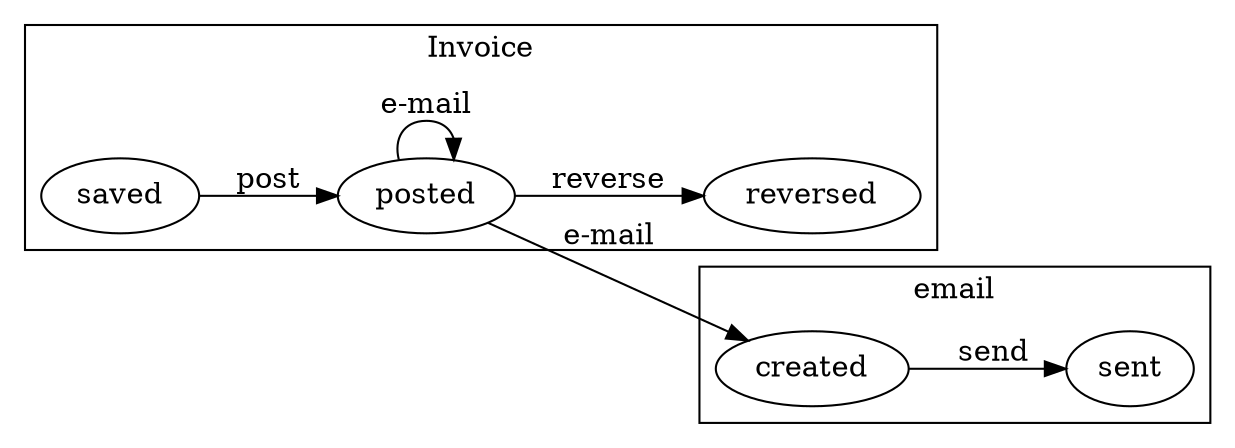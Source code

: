 digraph wf1 { rankdir=LR; subgraph invoice { graph [label="Invoice"]; cluster = true; saved -> posted [label="post"]; posted -> reversed [label="reverse"]; }; subgraph email { graph [label="email"]; cluster = true; created -> sent [label="send"]; }; posted -> created [label="e-mail"]; posted -> posted [label="e-mail"]; }
